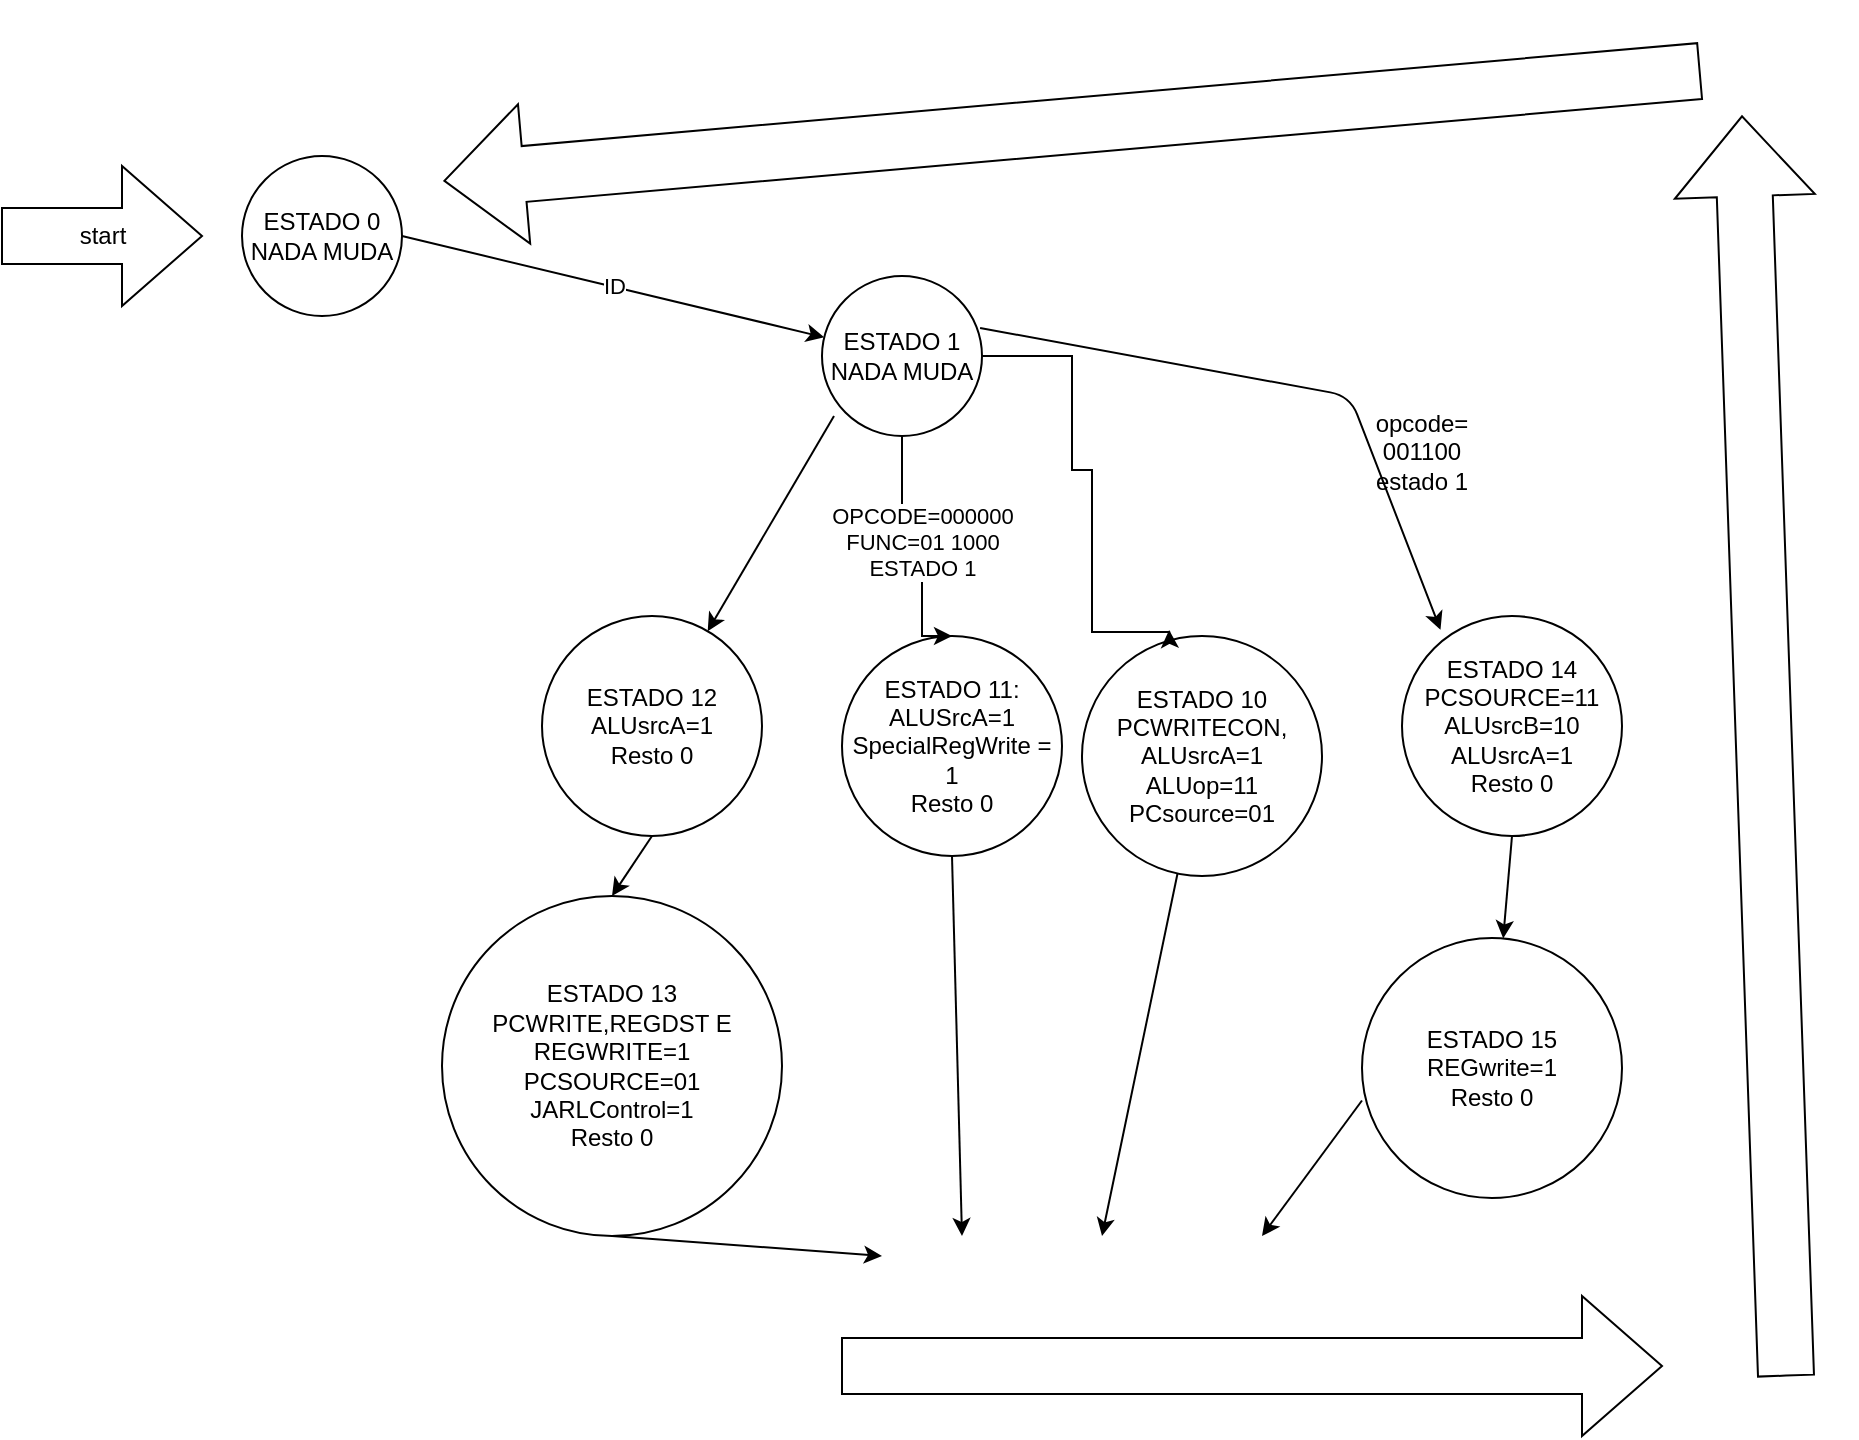 <mxfile version="10.6.7" type="device"><diagram id="HCifMhYjz9Kg4xLomBmr" name="Page-1"><mxGraphModel dx="2221" dy="1884" grid="1" gridSize="10" guides="1" tooltips="1" connect="1" arrows="1" fold="1" page="1" pageScale="1" pageWidth="827" pageHeight="1169" math="0" shadow="0"><root><mxCell id="0"/><mxCell id="1" parent="0"/><mxCell id="L4VAWdgOGTk1UM7TaApY-1" value="ESTADO 0&lt;br&gt;NADA MUDA&lt;br&gt;" style="ellipse;whiteSpace=wrap;html=1;aspect=fixed;" vertex="1" parent="1"><mxGeometry x="110" width="80" height="80" as="geometry"/></mxCell><mxCell id="L4VAWdgOGTk1UM7TaApY-2" value="ESTADO 1&lt;br&gt;NADA MUDA&lt;br&gt;" style="ellipse;whiteSpace=wrap;html=1;aspect=fixed;" vertex="1" parent="1"><mxGeometry x="400" y="60" width="80" height="80" as="geometry"/></mxCell><mxCell id="L4VAWdgOGTk1UM7TaApY-3" value="ESTADO 12&lt;br&gt;ALUsrcA=1&lt;br&gt;Resto 0&lt;br&gt;" style="ellipse;whiteSpace=wrap;html=1;aspect=fixed;" vertex="1" parent="1"><mxGeometry x="260" y="230" width="110" height="110" as="geometry"/></mxCell><mxCell id="L4VAWdgOGTk1UM7TaApY-4" value="ESTADO 13&lt;br&gt;PCWRITE,REGDST E REGWRITE=1&lt;br&gt;PCSOURCE=01&lt;br&gt;JARLControl=1&lt;br&gt;Resto 0&lt;br&gt;" style="ellipse;whiteSpace=wrap;html=1;aspect=fixed;" vertex="1" parent="1"><mxGeometry x="210" y="370" width="170" height="170" as="geometry"/></mxCell><mxCell id="L4VAWdgOGTk1UM7TaApY-5" value="ESTADO 11:&lt;br&gt;ALUSrcA=1&lt;br&gt;SpecialRegWrite = 1&lt;br&gt;Resto 0&lt;br&gt;" style="ellipse;whiteSpace=wrap;html=1;aspect=fixed;" vertex="1" parent="1"><mxGeometry x="410" y="240" width="110" height="110" as="geometry"/></mxCell><mxCell id="L4VAWdgOGTk1UM7TaApY-6" value="ESTADO 10&lt;br&gt;PCWRITECON,&lt;br&gt;ALUsrcA=1&lt;br&gt;ALUop=11&lt;br&gt;PCsource=01&lt;br&gt;" style="ellipse;whiteSpace=wrap;html=1;aspect=fixed;" vertex="1" parent="1"><mxGeometry x="530" y="240" width="120" height="120" as="geometry"/></mxCell><mxCell id="L4VAWdgOGTk1UM7TaApY-7" value="ESTADO 14&lt;br&gt;PCSOURCE=11&lt;br&gt;ALUsrcB=10&lt;br&gt;ALUsrcA=1&lt;br&gt;Resto 0&lt;br&gt;" style="ellipse;whiteSpace=wrap;html=1;aspect=fixed;" vertex="1" parent="1"><mxGeometry x="690" y="230" width="110" height="110" as="geometry"/></mxCell><mxCell id="L4VAWdgOGTk1UM7TaApY-8" value="ESTADO 15&lt;br&gt;REGwrite=1&lt;br&gt;Resto 0&lt;br&gt;" style="ellipse;whiteSpace=wrap;html=1;aspect=fixed;" vertex="1" parent="1"><mxGeometry x="670" y="391" width="130" height="130" as="geometry"/></mxCell><mxCell id="L4VAWdgOGTk1UM7TaApY-10" value="ID" style="endArrow=classic;html=1;exitX=1;exitY=0.5;exitDx=0;exitDy=0;" edge="1" parent="1" source="L4VAWdgOGTk1UM7TaApY-1" target="L4VAWdgOGTk1UM7TaApY-2"><mxGeometry width="50" height="50" relative="1" as="geometry"><mxPoint x="200" y="110" as="sourcePoint"/><mxPoint x="250" y="60" as="targetPoint"/></mxGeometry></mxCell><mxCell id="L4VAWdgOGTk1UM7TaApY-11" value="" style="endArrow=classic;html=1;exitX=0.075;exitY=0.875;exitDx=0;exitDy=0;exitPerimeter=0;" edge="1" parent="1" source="L4VAWdgOGTk1UM7TaApY-2" target="L4VAWdgOGTk1UM7TaApY-3"><mxGeometry width="50" height="50" relative="1" as="geometry"><mxPoint x="260" y="190" as="sourcePoint"/><mxPoint x="450" y="190" as="targetPoint"/></mxGeometry></mxCell><mxCell id="L4VAWdgOGTk1UM7TaApY-12" value="" style="endArrow=classic;html=1;exitX=0.5;exitY=1;exitDx=0;exitDy=0;entryX=0.5;entryY=0;entryDx=0;entryDy=0;" edge="1" parent="1" source="L4VAWdgOGTk1UM7TaApY-3" target="L4VAWdgOGTk1UM7TaApY-4"><mxGeometry width="50" height="50" relative="1" as="geometry"><mxPoint x="341" y="286" as="sourcePoint"/><mxPoint x="259.146" y="394.11" as="targetPoint"/></mxGeometry></mxCell><mxCell id="L4VAWdgOGTk1UM7TaApY-15" value="OPCODE=000000&lt;br&gt;FUNC=&lt;span&gt;01 1000&lt;br&gt;&lt;/span&gt;ESTADO 1&lt;br&gt;" style="edgeStyle=orthogonalEdgeStyle;rounded=0;orthogonalLoop=1;jettySize=auto;html=1;entryX=0.5;entryY=0;entryDx=0;entryDy=0;exitX=0.5;exitY=1;exitDx=0;exitDy=0;" edge="1" parent="1" source="L4VAWdgOGTk1UM7TaApY-2" target="L4VAWdgOGTk1UM7TaApY-5"><mxGeometry relative="1" as="geometry"><Array as="points"><mxPoint x="440" y="177"/><mxPoint x="450" y="177"/></Array></mxGeometry></mxCell><mxCell id="L4VAWdgOGTk1UM7TaApY-16" value="" style="edgeStyle=orthogonalEdgeStyle;rounded=0;orthogonalLoop=1;jettySize=auto;html=1;entryX=0.363;entryY=-0.025;entryDx=0;entryDy=0;exitX=1;exitY=0.5;exitDx=0;exitDy=0;entryPerimeter=0;" edge="1" parent="1" source="L4VAWdgOGTk1UM7TaApY-2" target="L4VAWdgOGTk1UM7TaApY-6"><mxGeometry relative="1" as="geometry"><mxPoint x="525" y="120" as="sourcePoint"/><mxPoint x="535" y="220" as="targetPoint"/><Array as="points"><mxPoint x="525" y="100"/><mxPoint x="525" y="157"/><mxPoint x="535" y="157"/><mxPoint x="535" y="238"/></Array></mxGeometry></mxCell><mxCell id="L4VAWdgOGTk1UM7TaApY-17" value="" style="endArrow=classic;html=1;exitX=0.988;exitY=0.325;exitDx=0;exitDy=0;exitPerimeter=0;entryX=0.175;entryY=0.063;entryDx=0;entryDy=0;entryPerimeter=0;" edge="1" parent="1" source="L4VAWdgOGTk1UM7TaApY-2" target="L4VAWdgOGTk1UM7TaApY-7"><mxGeometry width="50" height="50" relative="1" as="geometry"><mxPoint x="700" y="80" as="sourcePoint"/><mxPoint x="618.146" y="188.11" as="targetPoint"/><Array as="points"><mxPoint x="664" y="120"/></Array></mxGeometry></mxCell><mxCell id="L4VAWdgOGTk1UM7TaApY-18" value="" style="endArrow=classic;html=1;exitX=0.5;exitY=1;exitDx=0;exitDy=0;" edge="1" parent="1" source="L4VAWdgOGTk1UM7TaApY-7" target="L4VAWdgOGTk1UM7TaApY-8"><mxGeometry width="50" height="50" relative="1" as="geometry"><mxPoint x="770" y="282" as="sourcePoint"/><mxPoint x="688.146" y="390.11" as="targetPoint"/></mxGeometry></mxCell><mxCell id="L4VAWdgOGTk1UM7TaApY-19" value="" style="endArrow=classic;html=1;exitX=0.5;exitY=1;exitDx=0;exitDy=0;" edge="1" parent="1" source="L4VAWdgOGTk1UM7TaApY-4"><mxGeometry width="50" height="50" relative="1" as="geometry"><mxPoint x="295" y="505" as="sourcePoint"/><mxPoint x="430" y="550" as="targetPoint"/></mxGeometry></mxCell><mxCell id="L4VAWdgOGTk1UM7TaApY-20" value="" style="endArrow=classic;html=1;exitX=0.5;exitY=1;exitDx=0;exitDy=0;" edge="1" parent="1" source="L4VAWdgOGTk1UM7TaApY-5"><mxGeometry width="50" height="50" relative="1" as="geometry"><mxPoint x="405" y="300" as="sourcePoint"/><mxPoint x="470" y="540" as="targetPoint"/></mxGeometry></mxCell><mxCell id="L4VAWdgOGTk1UM7TaApY-21" value="" style="endArrow=classic;html=1;" edge="1" parent="1" source="L4VAWdgOGTk1UM7TaApY-6"><mxGeometry width="50" height="50" relative="1" as="geometry"><mxPoint x="550" y="310" as="sourcePoint"/><mxPoint x="540" y="540" as="targetPoint"/></mxGeometry></mxCell><mxCell id="L4VAWdgOGTk1UM7TaApY-22" value="" style="endArrow=classic;html=1;exitX=0;exitY=0.625;exitDx=0;exitDy=0;exitPerimeter=0;" edge="1" parent="1" source="L4VAWdgOGTk1UM7TaApY-8"><mxGeometry width="50" height="50" relative="1" as="geometry"><mxPoint x="670" y="460" as="sourcePoint"/><mxPoint x="620" y="540" as="targetPoint"/></mxGeometry></mxCell><mxCell id="L4VAWdgOGTk1UM7TaApY-24" value="" style="html=1;shadow=0;dashed=0;align=center;verticalAlign=middle;shape=mxgraph.arrows2.arrow;dy=0.6;dx=40;notch=0;" vertex="1" parent="1"><mxGeometry x="410" y="570" width="410" height="70" as="geometry"/></mxCell><mxCell id="L4VAWdgOGTk1UM7TaApY-25" value="" style="html=1;shadow=0;dashed=0;align=center;verticalAlign=middle;shape=mxgraph.arrows2.arrow;dy=0.6;dx=40;notch=0;rotation=-92;" vertex="1" parent="1"><mxGeometry x="556" y="260" width="630" height="70" as="geometry"/></mxCell><mxCell id="L4VAWdgOGTk1UM7TaApY-26" value="" style="html=1;shadow=0;dashed=0;align=center;verticalAlign=middle;shape=mxgraph.arrows2.arrow;dy=0.6;dx=40;notch=0;rotation=175;" vertex="1" parent="1"><mxGeometry x="210" y="-50" width="630" height="70" as="geometry"/></mxCell><mxCell id="L4VAWdgOGTk1UM7TaApY-27" value="start" style="html=1;shadow=0;dashed=0;align=center;verticalAlign=middle;shape=mxgraph.arrows2.arrow;dy=0.6;dx=40;notch=0;" vertex="1" parent="1"><mxGeometry x="-10" y="5" width="100" height="70" as="geometry"/></mxCell><mxCell id="L4VAWdgOGTk1UM7TaApY-33" value="&lt;span&gt;opcode=&lt;br&gt;001100&lt;br&gt;estado 1&lt;br&gt;&lt;br&gt;&lt;/span&gt;" style="text;html=1;strokeColor=none;fillColor=none;align=center;verticalAlign=middle;whiteSpace=wrap;rounded=0;" vertex="1" parent="1"><mxGeometry x="680" y="145" width="40" height="20" as="geometry"/></mxCell></root></mxGraphModel></diagram></mxfile>